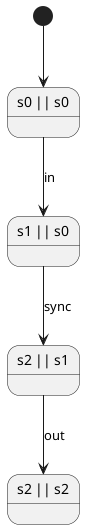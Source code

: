 @startuml

state "s0 || s0" as s0_s0
state "s1 || s0" as s1_s0
state "s2 || s1" as s2_s1
state "s2 || s2" as s2_s2

[*] --> s0_s0
s0_s0 --> s1_s0 : in
s1_s0 --> s2_s1 : sync
s2_s1 --> s2_s2 : out

@enduml
